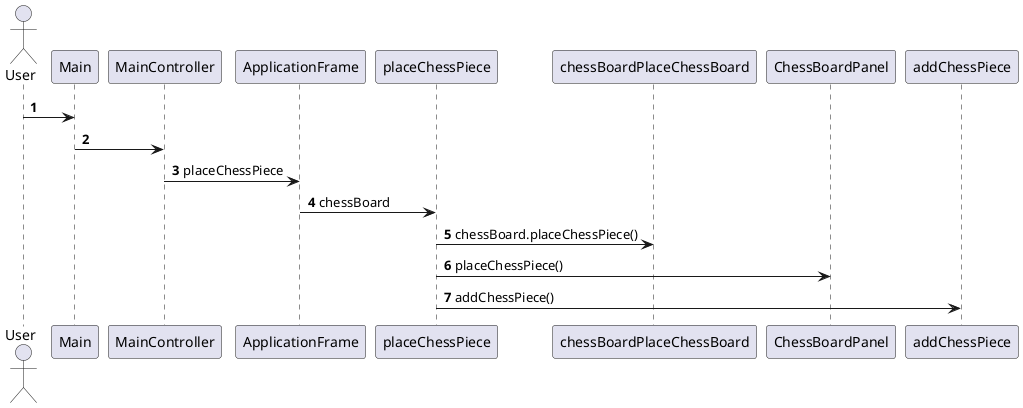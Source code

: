 @startuml
'https://plantuml.com/sequence-diagram

autonumber
Actor User
User -> Main:
Main -> MainController:
MainController -> ApplicationFrame : placeChessPiece
ApplicationFrame -> placeChessPiece: chessBoard
placeChessPiece -> chessBoardPlaceChessBoard: chessBoard.placeChessPiece()
placeChessPiece -> ChessBoardPanel: placeChessPiece()
placeChessPiece -> addChessPiece: addChessPiece()




@enduml